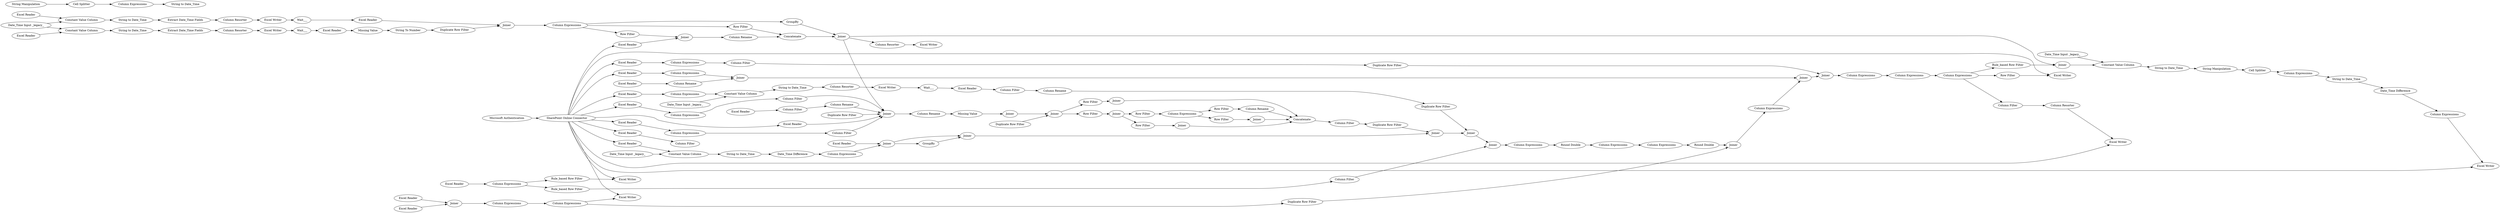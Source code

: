digraph {
	"5095510092572670138_137" [label="String Manipulation"]
	"678653577227674850_120" [label=GroupBy]
	"5095510092572670138_150" [label="Column Filter"]
	"-2331216772974749371_116" [label="Constant Value Column"]
	"-2331216772974749371_144" [label="Cell Splitter"]
	"-2331216772974749371_124" [label="Excel Writer"]
	"-2331216772974749371_128" [label=Wait___]
	"-2735820220500707842_3" [label="Excel Reader"]
	"2854074819979839788_57" [label="Column Expressions"]
	"5095510092572670138_148" [label="Rule_based Row Filter"]
	"5095510092572670138_87" [label=Joiner]
	"-4107049118056873070_62" [label="Excel Reader"]
	"5095510092572670138_149" [label="Column Resorter"]
	"2854074819979839788_58" [label="Excel Writer"]
	"817935858722547374_94" [label="Row Filter"]
	"817935858722547374_75" [label=Joiner]
	"5095510092572670138_98" [label="Row Filter"]
	"817935858722547374_79" [label="Column Rename"]
	"817935858722547374_91" [label="Duplicate Row Filter"]
	"5095510092572670138_146" [label="Excel Writer"]
	"817935858722547374_92" [label="Missing Value"]
	"-2331216772974749371_120" [label="Extract Date_Time Fields"]
	"3157858530238854501_58" [label="Column Expressions"]
	"3157858530238854501_147" [label="Excel Writer"]
	"2854074819979839788_59" [label="Excel Reader"]
	"-2735820220500707842_6" [label="Excel Reader"]
	"8151081531441253715_100" [label="Excel Writer"]
	"3157858530238854501_62" [label=Joiner]
	"-2331216772974749371_148" [label="Excel Reader"]
	"817935858722547374_82" [label="Row Filter"]
	"-2331216772974749371_153" [label="Column Resorter"]
	"5095510092572670138_99" [label="Excel Writer"]
	"8151081531441253715_61" [label="Rule_based Row Filter"]
	"5095510092572670138_86" [label=Joiner]
	"-2331216772974749371_133" [label="Row Filter"]
	"-2735820220500707842_5" [label="Column Filter"]
	"5095510092572670138_83" [label="Column Expressions"]
	"5095510092572670138_145" [label="Column Expressions"]
	"678653577227674850_3" [label="Excel Reader"]
	"5095510092572670138_89" [label="Duplicate Row Filter"]
	"5095510092572670138_97" [label="Duplicate Row Filter"]
	"5095510092572670138_85" [label=Joiner]
	"8151081531441253715_58" [label="Column Expressions"]
	"5095510092572670138_147" [label="Column Expressions"]
	"5095510092572670138_79" [label=Joiner]
	"8151081531441253715_62" [label="Column Filter"]
	"5095510092572670138_117" [label="String to Date_Time"]
	"3157858530238854501_60" [label="Excel Reader"]
	"5095510092572670138_80" [label=Joiner]
	"678653577227674850_114" [label="Date_Time Input _legacy_"]
	"678653577227674850_53" [label="Excel Reader"]
	"5095510092572670138_57" [label="Column Expressions"]
	"5095510092572670138_84" [label="Column Expressions"]
	"5095510092572670138_95" [label="Column Expressions"]
	"-2331216772974749371_140" [label=Joiner]
	"-6166429927170361234_57" [label="Excel Reader"]
	"5095510092572670138_113" [label="Date_Time Difference"]
	"678653577227674850_113" [label="Date_Time Difference"]
	"-2331216772974749371_136" [label="String to Date_Time"]
	"-4107049118056873070_64" [label="Excel Reader"]
	"2854074819979839788_116" [label="Constant Value Column"]
	"817935858722547374_96" [label="Column Filter"]
	"-2331216772974749371_134" [label="Row Filter"]
	"-2331216772974749371_114" [label="Date_Time Input _legacy_"]
	"-2331216772974749371_151" [label="Missing Value"]
	"-2331216772974749371_135" [label=Joiner]
	"817935858722547374_84" [label="Row Filter"]
	"-2331216772974749371_137" [label="String Manipulation"]
	"-2331216772974749371_127" [label="Excel Reader"]
	"5095510092572670138_102" [label=Joiner]
	"1098560565997852837_57" [label="Column Filter"]
	"1763727904317387782_63" [label="Excel Reader"]
	"678653577227674850_119" [label=Joiner]
	"5095510092572670138_136" [label="String to Date_Time"]
	"-2331216772974749371_58" [label="Excel Reader"]
	"-2331216772974749371_132" [label="Excel Reader"]
	"5095510092572670138_103" [label="Column Expressions"]
	"2854074819979839788_61" [label="Column Filter"]
	"1098560565997852837_55" [label="Excel Reader"]
	"817935858722547374_78" [label=Joiner]
	"-2331216772974749371_123" [label="Excel Writer"]
	"817935858722547374_87" [label="Row Filter"]
	"-6166429927170361234_58" [label="Column Filter"]
	"-2331216772974749371_118" [label="String to Date_Time"]
	"1763727904317387782_65" [label="Column Filter"]
	"-2331216772974749371_138" [label="Column Rename"]
	"-2331216772974749371_121" [label="Extract Date_Time Fields"]
	"-1362428040516092004_3" [label="Excel Reader"]
	"5095510092572670138_116" [label="Constant Value Column"]
	"5095510092572670138_2" [label="Microsoft Authentication"]
	"5095510092572670138_93" [label="Duplicate Row Filter"]
	"-2735820220500707842_4" [label="Column Filter"]
	"5095510092572670138_91" [label="Round Double"]
	"-2331216772974749371_131" [label=GroupBy]
	"3157858530238854501_63" [label="Column Expressions"]
	"-2331216772974749371_152" [label="String To Number"]
	"8151081531441253715_60" [label="Rule_based Row Filter"]
	"-6166429927170361234_56" [label="Column Expressions"]
	"-2331216772974749371_139" [label=Concatenate]
	"817935858722547374_74" [label=Joiner]
	"2854074819979839788_114" [label="Date_Time Input _legacy_"]
	"5095510092572670138_94" [label="Column Expressions"]
	"-2331216772974749371_125" [label="Excel Reader"]
	"817935858722547374_85" [label="Row Filter"]
	"678653577227674850_116" [label="Constant Value Column"]
	"8151081531441253715_54" [label="Excel Reader"]
	"5095510092572670138_100" [label="Excel Writer"]
	"-2735820220500707842_7" [label="Column Rename"]
	"817935858722547374_83" [label=Joiner]
	"817935858722547374_90" [label=Concatenate]
	"-2331216772974749371_126" [label=Joiner]
	"5095510092572670138_52" [label="SharePoint Online Connector"]
	"5095510092572670138_90" [label="Duplicate Row Filter"]
	"-4107049118056873070_66" [label="Column Rename"]
	"-4107049118056873070_63" [label="Column Expressions"]
	"5095510092572670138_96" [label="Column Expressions"]
	"817935858722547374_89" [label="Column Rename"]
	"2854074819979839788_62" [label="Column Rename"]
	"5095510092572670138_92" [label="Round Double"]
	"678653577227674850_118" [label="Column Expressions"]
	"817935858722547374_95" [label=Joiner]
	"-4107049118056873070_65" [label=Joiner]
	"-2331216772974749371_119" [label="Constant Value Column"]
	"817935858722547374_81" [label="Duplicate Row Filter"]
	"-2331216772974749371_145" [label="Column Expressions"]
	"678653577227674850_121" [label=Joiner]
	"2854074819979839788_118" [label="Column Resorter"]
	"-2331216772974749371_130" [label="Column Expressions"]
	"-2331216772974749371_142" [label="Duplicate Row Filter"]
	"817935858722547374_86" [label="Column Expressions"]
	"-2331216772974749371_60" [label=Wait___]
	"-2331216772974749371_117" [label="String to Date_Time"]
	"678653577227674850_117" [label="String to Date_Time"]
	"817935858722547374_88" [label=Joiner]
	"5095510092572670138_114" [label="Date_Time Input _legacy_"]
	"2854074819979839788_56" [label="Excel Reader"]
	"1098560565997852837_56" [label="Column Expressions"]
	"2854074819979839788_60" [label=Wait___]
	"817935858722547374_73" [label=Joiner]
	"817935858722547374_93" [label="Row Filter"]
	"5095510092572670138_144" [label="Cell Splitter"]
	"-2331216772974749371_150" [label="Column Resorter"]
	"3157858530238854501_61" [label="Excel Reader"]
	"2854074819979839788_117" [label="String to Date_Time"]
	"-2331216772974749371_147" [label="Excel Writer"]
	"1763727904317387782_64" [label="Column Expressions"]
	"5095510092572670138_82" [label=Joiner]
	"-2331216772974749371_149" [label="Column Resorter"]
	"5095510092572670138_150" -> "5095510092572670138_149"
	"5095510092572670138_96" -> "5095510092572670138_150"
	"-2735820220500707842_3" -> "-2735820220500707842_4"
	"1763727904317387782_65" -> "5095510092572670138_97"
	"5095510092572670138_2" -> "5095510092572670138_52"
	"-2331216772974749371_114" -> "-2331216772974749371_116"
	"678653577227674850_119" -> "678653577227674850_120"
	"-2331216772974749371_128" -> "-2331216772974749371_127"
	"5095510092572670138_147" -> "5095510092572670138_86"
	"-2331216772974749371_124" -> "-2331216772974749371_128"
	"5095510092572670138_52" -> "2854074819979839788_56"
	"5095510092572670138_52" -> "-2331216772974749371_132"
	"-2331216772974749371_117" -> "-2331216772974749371_121"
	"5095510092572670138_102" -> "5095510092572670138_116"
	"817935858722547374_85" -> "817935858722547374_89"
	"-2331216772974749371_126" -> "-2331216772974749371_130"
	"5095510092572670138_89" -> "5095510092572670138_79"
	"-2331216772974749371_134" -> "-2331216772974749371_135"
	"1098560565997852837_55" -> "1098560565997852837_56"
	"-2331216772974749371_140" -> "817935858722547374_73"
	"3157858530238854501_63" -> "3157858530238854501_58"
	"-2331216772974749371_138" -> "-2331216772974749371_139"
	"817935858722547374_87" -> "817935858722547374_88"
	"5095510092572670138_92" -> "5095510092572670138_85"
	"5095510092572670138_52" -> "8151081531441253715_100"
	"5095510092572670138_113" -> "5095510092572670138_103"
	"5095510092572670138_52" -> "1098560565997852837_55"
	"-2331216772974749371_131" -> "-2331216772974749371_140"
	"817935858722547374_89" -> "817935858722547374_90"
	"-4107049118056873070_63" -> "-4107049118056873070_65"
	"3157858530238854501_60" -> "3157858530238854501_62"
	"817935858722547374_83" -> "817935858722547374_90"
	"-2331216772974749371_121" -> "-2331216772974749371_149"
	"678653577227674850_119" -> "678653577227674850_121"
	"-4107049118056873070_64" -> "-4107049118056873070_66"
	"678653577227674850_113" -> "678653577227674850_118"
	"5095510092572670138_52" -> "678653577227674850_3"
	"5095510092572670138_136" -> "5095510092572670138_113"
	"8151081531441253715_58" -> "8151081531441253715_60"
	"678653577227674850_121" -> "5095510092572670138_79"
	"5095510092572670138_52" -> "1763727904317387782_63"
	"1763727904317387782_64" -> "1763727904317387782_65"
	"5095510092572670138_96" -> "5095510092572670138_148"
	"5095510092572670138_116" -> "5095510092572670138_117"
	"5095510092572670138_52" -> "-6166429927170361234_57"
	"817935858722547374_78" -> "817935858722547374_94"
	"817935858722547374_96" -> "5095510092572670138_89"
	"678653577227674850_114" -> "678653577227674850_116"
	"-2331216772974749371_116" -> "-2331216772974749371_117"
	"2854074819979839788_60" -> "2854074819979839788_59"
	"-4107049118056873070_65" -> "5095510092572670138_86"
	"5095510092572670138_96" -> "5095510092572670138_98"
	"5095510092572670138_87" -> "5095510092572670138_57"
	"5095510092572670138_103" -> "5095510092572670138_146"
	"-2735820220500707842_5" -> "-2735820220500707842_7"
	"817935858722547374_78" -> "817935858722547374_93"
	"-2331216772974749371_151" -> "-2331216772974749371_152"
	"8151081531441253715_61" -> "8151081531441253715_62"
	"817935858722547374_90" -> "817935858722547374_96"
	"3157858530238854501_58" -> "5095510092572670138_93"
	"3157858530238854501_58" -> "3157858530238854501_147"
	"5095510092572670138_86" -> "5095510092572670138_87"
	"5095510092572670138_80" -> "5095510092572670138_82"
	"5095510092572670138_57" -> "5095510092572670138_94"
	"5095510092572670138_98" -> "5095510092572670138_100"
	"-2331216772974749371_132" -> "-2331216772974749371_135"
	"817935858722547374_73" -> "817935858722547374_79"
	"3157858530238854501_62" -> "3157858530238854501_63"
	"1098560565997852837_57" -> "817935858722547374_73"
	"-6166429927170361234_58" -> "817935858722547374_73"
	"678653577227674850_116" -> "678653577227674850_117"
	"2854074819979839788_58" -> "2854074819979839788_60"
	"817935858722547374_79" -> "817935858722547374_92"
	"-2331216772974749371_127" -> "-2331216772974749371_126"
	"5095510092572670138_93" -> "5095510092572670138_85"
	"5095510092572670138_90" -> "5095510092572670138_80"
	"-2331216772974749371_60" -> "-2331216772974749371_125"
	"2854074819979839788_57" -> "2854074819979839788_116"
	"-2331216772974749371_145" -> "-2331216772974749371_136"
	"-2331216772974749371_148" -> "-2331216772974749371_116"
	"-2331216772974749371_118" -> "-2331216772974749371_120"
	"5095510092572670138_114" -> "5095510092572670138_116"
	"-2331216772974749371_139" -> "-2331216772974749371_140"
	"817935858722547374_74" -> "817935858722547374_75"
	"-2331216772974749371_150" -> "-2331216772974749371_123"
	"-2331216772974749371_133" -> "-2331216772974749371_139"
	"2854074819979839788_114" -> "2854074819979839788_116"
	"-2331216772974749371_140" -> "-2331216772974749371_153"
	"2854074819979839788_56" -> "2854074819979839788_57"
	"-2331216772974749371_137" -> "-2331216772974749371_144"
	"817935858722547374_93" -> "817935858722547374_95"
	"5095510092572670138_144" -> "5095510092572670138_145"
	"5095510092572670138_52" -> "-2735820220500707842_3"
	"-2331216772974749371_135" -> "-2331216772974749371_138"
	"8151081531441253715_62" -> "5095510092572670138_82"
	"8151081531441253715_54" -> "8151081531441253715_58"
	"-2331216772974749371_58" -> "-2331216772974749371_119"
	"-2331216772974749371_130" -> "-2331216772974749371_131"
	"817935858722547374_75" -> "817935858722547374_84"
	"5095510092572670138_84" -> "5095510092572670138_95"
	"-2735820220500707842_6" -> "-2735820220500707842_5"
	"678653577227674850_120" -> "678653577227674850_121"
	"817935858722547374_91" -> "817935858722547374_75"
	"817935858722547374_86" -> "817935858722547374_87"
	"-6166429927170361234_57" -> "-6166429927170361234_56"
	"5095510092572670138_52" -> "-4107049118056873070_62"
	"-4107049118056873070_66" -> "-4107049118056873070_65"
	"678653577227674850_3" -> "678653577227674850_116"
	"5095510092572670138_91" -> "5095510092572670138_84"
	"817935858722547374_95" -> "817935858722547374_90"
	"817935858722547374_92" -> "817935858722547374_74"
	"5095510092572670138_149" -> "5095510092572670138_99"
	"-2331216772974749371_149" -> "-2331216772974749371_124"
	"5095510092572670138_52" -> "5095510092572670138_99"
	"-2331216772974749371_130" -> "-2331216772974749371_133"
	"817935858722547374_75" -> "817935858722547374_82"
	"5095510092572670138_97" -> "5095510092572670138_87"
	"678653577227674850_53" -> "678653577227674850_119"
	"817935858722547374_84" -> "817935858722547374_78"
	"5095510092572670138_52" -> "5095510092572670138_100"
	"678653577227674850_117" -> "678653577227674850_113"
	"5095510092572670138_94" -> "5095510092572670138_96"
	"2854074819979839788_118" -> "2854074819979839788_58"
	"-2331216772974749371_144" -> "-2331216772974749371_145"
	"2854074819979839788_116" -> "2854074819979839788_117"
	"5095510092572670138_82" -> "5095510092572670138_83"
	"5095510092572670138_137" -> "5095510092572670138_144"
	"-2331216772974749371_123" -> "-2331216772974749371_60"
	"3157858530238854501_61" -> "3157858530238854501_62"
	"5095510092572670138_117" -> "5095510092572670138_137"
	"-2331216772974749371_125" -> "-2331216772974749371_151"
	"1763727904317387782_63" -> "1763727904317387782_64"
	"5095510092572670138_79" -> "5095510092572670138_80"
	"8151081531441253715_60" -> "8151081531441253715_100"
	"5095510092572670138_145" -> "5095510092572670138_136"
	"1098560565997852837_56" -> "1098560565997852837_57"
	"-4107049118056873070_62" -> "-4107049118056873070_63"
	"-2331216772974749371_130" -> "-2331216772974749371_134"
	"8151081531441253715_58" -> "8151081531441253715_61"
	"-2735820220500707842_7" -> "817935858722547374_73"
	"-2331216772974749371_153" -> "-2331216772974749371_147"
	"5095510092572670138_52" -> "5095510092572670138_146"
	"817935858722547374_86" -> "817935858722547374_85"
	"678653577227674850_118" -> "678653577227674850_119"
	"-2331216772974749371_140" -> "5095510092572670138_102"
	"5095510092572670138_85" -> "5095510092572670138_147"
	"817935858722547374_82" -> "817935858722547374_83"
	"817935858722547374_94" -> "817935858722547374_86"
	"2854074819979839788_62" -> "5095510092572670138_90"
	"5095510092572670138_52" -> "3157858530238854501_147"
	"817935858722547374_81" -> "817935858722547374_73"
	"5095510092572670138_83" -> "5095510092572670138_91"
	"2854074819979839788_61" -> "2854074819979839788_62"
	"817935858722547374_88" -> "817935858722547374_90"
	"5095510092572670138_148" -> "5095510092572670138_102"
	"-2331216772974749371_142" -> "-2331216772974749371_126"
	"-2331216772974749371_114" -> "-2331216772974749371_119"
	"-2331216772974749371_120" -> "-2331216772974749371_150"
	"5095510092572670138_95" -> "5095510092572670138_92"
	"2854074819979839788_117" -> "2854074819979839788_118"
	"5095510092572670138_52" -> "-1362428040516092004_3"
	"-2331216772974749371_152" -> "-2331216772974749371_142"
	"-6166429927170361234_56" -> "-6166429927170361234_58"
	"-1362428040516092004_3" -> "817935858722547374_73"
	"2854074819979839788_59" -> "2854074819979839788_61"
	"-2331216772974749371_119" -> "-2331216772974749371_118"
	rankdir=LR
}
